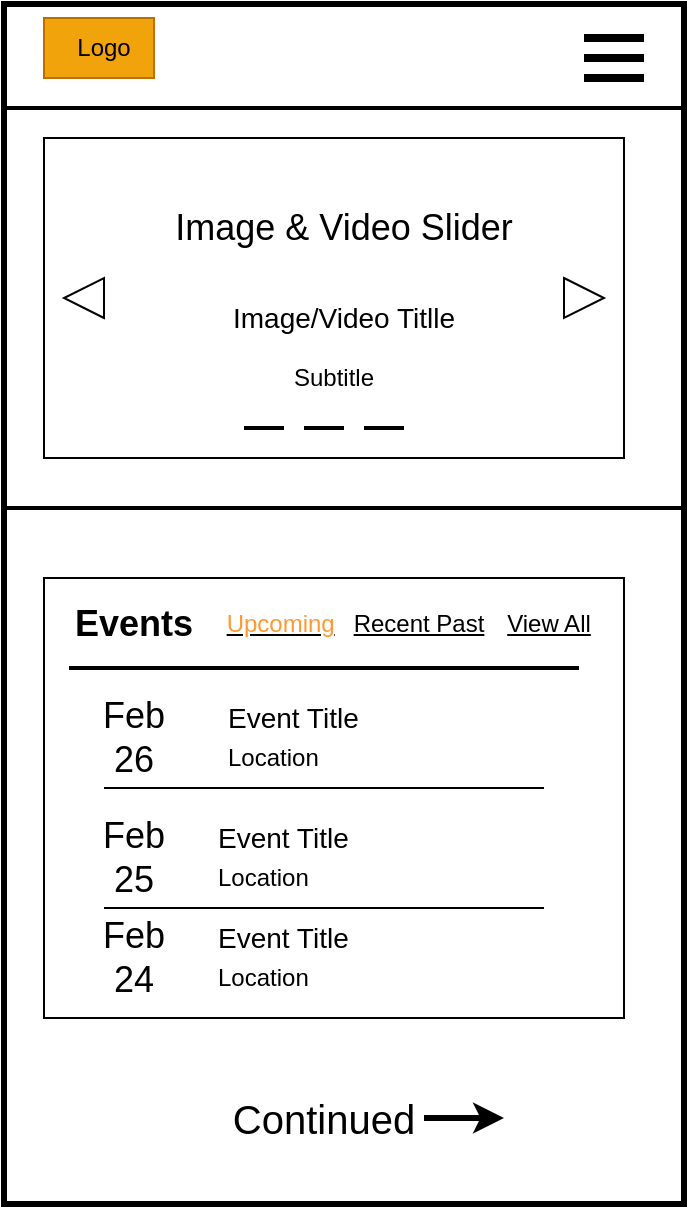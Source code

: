 <mxfile version="13.10.3" type="device" pages="2"><diagram id="26zLncuS-qS8-nEXBHwh" name="Homepage - Above the fold"><mxGraphModel dx="946" dy="589" grid="1" gridSize="10" guides="1" tooltips="1" connect="1" arrows="1" fold="1" page="1" pageScale="1" pageWidth="360" pageHeight="625" math="0" shadow="0"><root><mxCell id="0"/><mxCell id="1" parent="0"/><mxCell id="TGjDn12YiqUCwGx3uZkK-3" value="" style="rounded=0;whiteSpace=wrap;html=1;direction=west;glass=0;sketch=0;shadow=0;strokeWidth=3;" parent="1" vertex="1"><mxGeometry x="10" y="13" width="340" height="600" as="geometry"/></mxCell><mxCell id="IsgazN-03Vc7eoAL8r4k-1" value="" style="rounded=0;whiteSpace=wrap;html=1;" vertex="1" parent="1"><mxGeometry x="30" y="80" width="290" height="160" as="geometry"/></mxCell><mxCell id="IsgazN-03Vc7eoAL8r4k-2" value="&lt;font style=&quot;font-size: 18px&quot;&gt;Image &amp;amp; Video Slider&lt;/font&gt;" style="text;html=1;strokeColor=none;fillColor=none;align=center;verticalAlign=middle;whiteSpace=wrap;rounded=0;" vertex="1" parent="1"><mxGeometry x="90" y="100" width="180" height="50" as="geometry"/></mxCell><mxCell id="IsgazN-03Vc7eoAL8r4k-3" value="&lt;font style=&quot;font-size: 14px&quot;&gt;Image/Video Titlle&lt;/font&gt;" style="text;html=1;strokeColor=none;fillColor=none;align=center;verticalAlign=middle;whiteSpace=wrap;rounded=0;" vertex="1" parent="1"><mxGeometry x="90" y="150" width="180" height="40" as="geometry"/></mxCell><mxCell id="IsgazN-03Vc7eoAL8r4k-4" value="&lt;span&gt;Subtitle&lt;/span&gt;" style="text;html=1;strokeColor=none;fillColor=none;align=center;verticalAlign=middle;whiteSpace=wrap;rounded=0;" vertex="1" parent="1"><mxGeometry x="155" y="190" width="40" height="20" as="geometry"/></mxCell><mxCell id="IsgazN-03Vc7eoAL8r4k-9" value="" style="line;strokeWidth=2;html=1;" vertex="1" parent="1"><mxGeometry x="130" y="220" width="20" height="10" as="geometry"/></mxCell><mxCell id="IsgazN-03Vc7eoAL8r4k-10" value="" style="line;strokeWidth=2;html=1;" vertex="1" parent="1"><mxGeometry x="160" y="220" width="20" height="10" as="geometry"/></mxCell><mxCell id="IsgazN-03Vc7eoAL8r4k-11" value="" style="line;strokeWidth=2;html=1;" vertex="1" parent="1"><mxGeometry x="190" y="220" width="20" height="10" as="geometry"/></mxCell><mxCell id="IsgazN-03Vc7eoAL8r4k-15" value="" style="triangle;whiteSpace=wrap;html=1;" vertex="1" parent="1"><mxGeometry x="290" y="150" width="20" height="20" as="geometry"/></mxCell><mxCell id="IsgazN-03Vc7eoAL8r4k-16" value="" style="triangle;whiteSpace=wrap;html=1;direction=west;" vertex="1" parent="1"><mxGeometry x="40" y="150" width="20" height="20" as="geometry"/></mxCell><mxCell id="IsgazN-03Vc7eoAL8r4k-17" value="" style="line;strokeWidth=2;html=1;" vertex="1" parent="1"><mxGeometry x="10" y="260" width="340" height="10" as="geometry"/></mxCell><mxCell id="IsgazN-03Vc7eoAL8r4k-18" value="" style="rounded=0;whiteSpace=wrap;html=1;" vertex="1" parent="1"><mxGeometry x="30" y="300" width="290" height="220" as="geometry"/></mxCell><mxCell id="IsgazN-03Vc7eoAL8r4k-19" value="" style="line;strokeWidth=2;html=1;" vertex="1" parent="1"><mxGeometry x="42.5" y="340" width="255" height="10" as="geometry"/></mxCell><mxCell id="IsgazN-03Vc7eoAL8r4k-20" value="&lt;b&gt;&lt;font style=&quot;font-size: 18px&quot;&gt;Events&lt;/font&gt;&lt;/b&gt;" style="text;html=1;strokeColor=none;fillColor=none;align=center;verticalAlign=middle;whiteSpace=wrap;rounded=0;" vertex="1" parent="1"><mxGeometry x="50" y="313" width="50" height="20" as="geometry"/></mxCell><mxCell id="IsgazN-03Vc7eoAL8r4k-21" value="&lt;u&gt;&lt;font color=&quot;#ff9933&quot;&gt;Upcoming&lt;/font&gt;&lt;/u&gt;&amp;nbsp;" style="text;html=1;strokeColor=none;fillColor=none;align=center;verticalAlign=middle;whiteSpace=wrap;rounded=0;" vertex="1" parent="1"><mxGeometry x="130" y="313" width="40" height="20" as="geometry"/></mxCell><mxCell id="IsgazN-03Vc7eoAL8r4k-22" value="&lt;u&gt;Recent Past&lt;/u&gt;" style="text;html=1;strokeColor=none;fillColor=none;align=center;verticalAlign=middle;whiteSpace=wrap;rounded=0;" vertex="1" parent="1"><mxGeometry x="180" y="313" width="75" height="20" as="geometry"/></mxCell><mxCell id="IsgazN-03Vc7eoAL8r4k-23" value="&lt;u&gt;View All&lt;/u&gt;" style="text;html=1;strokeColor=none;fillColor=none;align=center;verticalAlign=middle;whiteSpace=wrap;rounded=0;" vertex="1" parent="1"><mxGeometry x="245" y="313" width="75" height="20" as="geometry"/></mxCell><mxCell id="IsgazN-03Vc7eoAL8r4k-26" value="" style="line;strokeWidth=1;html=1;" vertex="1" parent="1"><mxGeometry x="60" y="400" width="220" height="10" as="geometry"/></mxCell><mxCell id="IsgazN-03Vc7eoAL8r4k-28" value="&lt;font style=&quot;font-size: 18px&quot;&gt;Feb&lt;br&gt;26&lt;/font&gt;" style="text;html=1;strokeColor=none;fillColor=none;align=center;verticalAlign=middle;whiteSpace=wrap;rounded=0;" vertex="1" parent="1"><mxGeometry x="55" y="370" width="40" height="20" as="geometry"/></mxCell><mxCell id="IsgazN-03Vc7eoAL8r4k-29" value="&lt;font style=&quot;font-size: 14px&quot;&gt;Event Title&lt;/font&gt;" style="text;html=1;strokeColor=none;fillColor=none;align=left;verticalAlign=middle;whiteSpace=wrap;rounded=0;" vertex="1" parent="1"><mxGeometry x="120" y="360" width="80" height="20" as="geometry"/></mxCell><mxCell id="IsgazN-03Vc7eoAL8r4k-30" value="&lt;font style=&quot;font-size: 12px&quot;&gt;Location&lt;/font&gt;" style="text;html=1;strokeColor=none;fillColor=none;align=left;verticalAlign=middle;whiteSpace=wrap;rounded=0;" vertex="1" parent="1"><mxGeometry x="120" y="380" width="80" height="20" as="geometry"/></mxCell><mxCell id="IsgazN-03Vc7eoAL8r4k-31" value="" style="line;strokeWidth=1;html=1;" vertex="1" parent="1"><mxGeometry x="60" y="460" width="220" height="10" as="geometry"/></mxCell><mxCell id="IsgazN-03Vc7eoAL8r4k-32" value="&lt;font style=&quot;font-size: 18px&quot;&gt;Feb&lt;br&gt;25&lt;/font&gt;" style="text;html=1;strokeColor=none;fillColor=none;align=center;verticalAlign=middle;whiteSpace=wrap;rounded=0;" vertex="1" parent="1"><mxGeometry x="55" y="430" width="40" height="20" as="geometry"/></mxCell><mxCell id="IsgazN-03Vc7eoAL8r4k-33" value="&lt;font style=&quot;font-size: 14px&quot;&gt;Event Title&lt;/font&gt;" style="text;html=1;strokeColor=none;fillColor=none;align=left;verticalAlign=middle;whiteSpace=wrap;rounded=0;" vertex="1" parent="1"><mxGeometry x="115" y="420" width="80" height="20" as="geometry"/></mxCell><mxCell id="IsgazN-03Vc7eoAL8r4k-34" value="&lt;font style=&quot;font-size: 12px&quot;&gt;Location&lt;/font&gt;" style="text;html=1;strokeColor=none;fillColor=none;align=left;verticalAlign=middle;whiteSpace=wrap;rounded=0;" vertex="1" parent="1"><mxGeometry x="115" y="440" width="80" height="20" as="geometry"/></mxCell><mxCell id="IsgazN-03Vc7eoAL8r4k-35" value="&lt;font style=&quot;font-size: 18px&quot;&gt;Feb&lt;br&gt;24&lt;/font&gt;" style="text;html=1;strokeColor=none;fillColor=none;align=center;verticalAlign=middle;whiteSpace=wrap;rounded=0;" vertex="1" parent="1"><mxGeometry x="55" y="480" width="40" height="20" as="geometry"/></mxCell><mxCell id="IsgazN-03Vc7eoAL8r4k-37" value="&lt;font style=&quot;font-size: 14px&quot;&gt;Event Title&lt;/font&gt;" style="text;html=1;strokeColor=none;fillColor=none;align=left;verticalAlign=middle;whiteSpace=wrap;rounded=0;" vertex="1" parent="1"><mxGeometry x="115" y="470" width="80" height="20" as="geometry"/></mxCell><mxCell id="IsgazN-03Vc7eoAL8r4k-39" value="&lt;font style=&quot;font-size: 12px&quot;&gt;Location&lt;/font&gt;" style="text;html=1;strokeColor=none;fillColor=none;align=left;verticalAlign=middle;whiteSpace=wrap;rounded=0;" vertex="1" parent="1"><mxGeometry x="115" y="490" width="80" height="20" as="geometry"/></mxCell><mxCell id="IsgazN-03Vc7eoAL8r4k-40" value="&lt;font style=&quot;font-size: 20px&quot;&gt;Continued&lt;/font&gt;" style="text;html=1;strokeColor=none;fillColor=none;align=center;verticalAlign=middle;whiteSpace=wrap;rounded=0;" vertex="1" parent="1"><mxGeometry x="150" y="560" width="40" height="20" as="geometry"/></mxCell><mxCell id="IsgazN-03Vc7eoAL8r4k-43" value="" style="line;strokeWidth=2;html=1;" vertex="1" parent="1"><mxGeometry x="10" y="60" width="340" height="10" as="geometry"/></mxCell><mxCell id="IsgazN-03Vc7eoAL8r4k-44" value="" style="rounded=0;whiteSpace=wrap;html=1;strokeWidth=1;fillColor=#f0a30a;strokeColor=#BD7000;fontColor=#ffffff;" vertex="1" parent="1"><mxGeometry x="30" y="20" width="55" height="30" as="geometry"/></mxCell><mxCell id="IsgazN-03Vc7eoAL8r4k-48" value="Logo" style="text;html=1;strokeColor=none;fillColor=none;align=center;verticalAlign=middle;whiteSpace=wrap;rounded=0;" vertex="1" parent="1"><mxGeometry x="40" y="25" width="40" height="20" as="geometry"/></mxCell><mxCell id="IsgazN-03Vc7eoAL8r4k-49" value="" style="line;strokeWidth=4;html=1;" vertex="1" parent="1"><mxGeometry x="300" y="25" width="30" height="10" as="geometry"/></mxCell><mxCell id="IsgazN-03Vc7eoAL8r4k-50" value="" style="line;strokeWidth=4;html=1;" vertex="1" parent="1"><mxGeometry x="300" y="35" width="30" height="10" as="geometry"/></mxCell><mxCell id="IsgazN-03Vc7eoAL8r4k-51" value="" style="line;strokeWidth=4;html=1;" vertex="1" parent="1"><mxGeometry x="300" y="45" width="30" height="10" as="geometry"/></mxCell><mxCell id="IsgazN-03Vc7eoAL8r4k-53" value="" style="endArrow=classic;html=1;strokeWidth=3;" edge="1" parent="1"><mxGeometry width="50" height="50" relative="1" as="geometry"><mxPoint x="220" y="570" as="sourcePoint"/><mxPoint x="260" y="570" as="targetPoint"/></mxGeometry></mxCell></root></mxGraphModel></diagram><diagram id="eeSFocnqYcf7afKlAaXB" name="Homepage - Below the fold"><mxGraphModel dx="946" dy="589" grid="1" gridSize="10" guides="1" tooltips="1" connect="1" arrows="1" fold="1" page="1" pageScale="1" pageWidth="360" pageHeight="625" math="0" shadow="0"><root><mxCell id="rwqkIsWtBp23M0rXukuH-0"/><mxCell id="rwqkIsWtBp23M0rXukuH-1" parent="rwqkIsWtBp23M0rXukuH-0"/><mxCell id="pm6cLzKg4Xy67EN8K8Zv-0" value="" style="rounded=0;whiteSpace=wrap;html=1;direction=west;glass=0;sketch=0;shadow=0;strokeWidth=3;" vertex="1" parent="rwqkIsWtBp23M0rXukuH-1"><mxGeometry x="10" y="13" width="340" height="600" as="geometry"/></mxCell><mxCell id="pm6cLzKg4Xy67EN8K8Zv-10" value="" style="line;strokeWidth=2;html=1;" vertex="1" parent="rwqkIsWtBp23M0rXukuH-1"><mxGeometry x="10" y="350" width="340" height="10" as="geometry"/></mxCell><mxCell id="pm6cLzKg4Xy67EN8K8Zv-11" value="" style="rounded=0;whiteSpace=wrap;html=1;" vertex="1" parent="rwqkIsWtBp23M0rXukuH-1"><mxGeometry x="35" y="80" width="290" height="250" as="geometry"/></mxCell><mxCell id="pm6cLzKg4Xy67EN8K8Zv-12" value="" style="line;strokeWidth=2;html=1;" vertex="1" parent="rwqkIsWtBp23M0rXukuH-1"><mxGeometry x="50" y="110" width="255" height="10" as="geometry"/></mxCell><mxCell id="pm6cLzKg4Xy67EN8K8Zv-13" value="&lt;span style=&quot;font-size: 18px&quot;&gt;&lt;b&gt;Latest News&lt;/b&gt;&lt;/span&gt;" style="text;html=1;strokeColor=none;fillColor=none;align=center;verticalAlign=middle;whiteSpace=wrap;rounded=0;" vertex="1" parent="rwqkIsWtBp23M0rXukuH-1"><mxGeometry x="55" y="90" width="115" height="20" as="geometry"/></mxCell><mxCell id="pm6cLzKg4Xy67EN8K8Zv-16" value="&lt;u&gt;View More&lt;/u&gt;" style="text;html=1;strokeColor=none;fillColor=none;align=center;verticalAlign=middle;whiteSpace=wrap;rounded=0;" vertex="1" parent="rwqkIsWtBp23M0rXukuH-1"><mxGeometry x="240" y="90" width="75" height="20" as="geometry"/></mxCell><mxCell id="pm6cLzKg4Xy67EN8K8Zv-17" value="" style="line;strokeWidth=1;html=1;" vertex="1" parent="rwqkIsWtBp23M0rXukuH-1"><mxGeometry x="60" y="180" width="230" height="10" as="geometry"/></mxCell><mxCell id="pm6cLzKg4Xy67EN8K8Zv-21" value="" style="line;strokeWidth=1;html=1;" vertex="1" parent="rwqkIsWtBp23M0rXukuH-1"><mxGeometry x="60" y="250" width="230" height="10" as="geometry"/></mxCell><mxCell id="pm6cLzKg4Xy67EN8K8Zv-29" value="" style="line;strokeWidth=2;html=1;" vertex="1" parent="rwqkIsWtBp23M0rXukuH-1"><mxGeometry x="10" y="60" width="340" height="10" as="geometry"/></mxCell><mxCell id="pm6cLzKg4Xy67EN8K8Zv-30" value="" style="rounded=0;whiteSpace=wrap;html=1;strokeWidth=1;fillColor=#f0a30a;strokeColor=#BD7000;fontColor=#ffffff;" vertex="1" parent="rwqkIsWtBp23M0rXukuH-1"><mxGeometry x="30" y="20" width="55" height="30" as="geometry"/></mxCell><mxCell id="pm6cLzKg4Xy67EN8K8Zv-31" value="Logo" style="text;html=1;strokeColor=none;fillColor=none;align=center;verticalAlign=middle;whiteSpace=wrap;rounded=0;" vertex="1" parent="rwqkIsWtBp23M0rXukuH-1"><mxGeometry x="40" y="25" width="40" height="20" as="geometry"/></mxCell><mxCell id="pm6cLzKg4Xy67EN8K8Zv-32" value="" style="line;strokeWidth=4;html=1;" vertex="1" parent="rwqkIsWtBp23M0rXukuH-1"><mxGeometry x="300" y="25" width="30" height="10" as="geometry"/></mxCell><mxCell id="pm6cLzKg4Xy67EN8K8Zv-33" value="" style="line;strokeWidth=4;html=1;" vertex="1" parent="rwqkIsWtBp23M0rXukuH-1"><mxGeometry x="300" y="35" width="30" height="10" as="geometry"/></mxCell><mxCell id="pm6cLzKg4Xy67EN8K8Zv-34" value="" style="line;strokeWidth=4;html=1;" vertex="1" parent="rwqkIsWtBp23M0rXukuH-1"><mxGeometry x="300" y="45" width="30" height="10" as="geometry"/></mxCell><mxCell id="kJWOTuCMdrS5kCHkaxyj-6" value="&lt;font style=&quot;font-size: 16px&quot;&gt;News Title&lt;/font&gt;" style="text;html=1;strokeColor=none;fillColor=none;align=left;verticalAlign=middle;whiteSpace=wrap;rounded=0;" vertex="1" parent="rwqkIsWtBp23M0rXukuH-1"><mxGeometry x="60" y="270" width="80" height="20" as="geometry"/></mxCell><mxCell id="kJWOTuCMdrS5kCHkaxyj-7" value="&lt;font style=&quot;font-size: 13px&quot;&gt;Excerpt&lt;/font&gt;" style="text;html=1;strokeColor=none;fillColor=none;align=left;verticalAlign=middle;whiteSpace=wrap;rounded=0;" vertex="1" parent="rwqkIsWtBp23M0rXukuH-1"><mxGeometry x="60" y="293" width="80" height="20" as="geometry"/></mxCell><mxCell id="kJWOTuCMdrS5kCHkaxyj-12" value="" style="shape=image;html=1;verticalAlign=top;verticalLabelPosition=bottom;labelBackgroundColor=#ffffff;imageAspect=0;aspect=fixed;image=https://cdn4.iconfinder.com/data/icons/glyphs/24/icons_pic-128.png;strokeColor=#FF9933;strokeWidth=4;" vertex="1" parent="rwqkIsWtBp23M0rXukuH-1"><mxGeometry x="230" y="270" width="48" height="48" as="geometry"/></mxCell><mxCell id="kJWOTuCMdrS5kCHkaxyj-14" value="" style="shape=image;html=1;verticalAlign=top;verticalLabelPosition=bottom;labelBackgroundColor=#ffffff;imageAspect=0;aspect=fixed;image=https://cdn4.iconfinder.com/data/icons/glyphs/24/icons_pic-128.png;strokeColor=#FF9933;strokeWidth=4;" vertex="1" parent="rwqkIsWtBp23M0rXukuH-1"><mxGeometry x="230" y="200" width="48" height="48" as="geometry"/></mxCell><mxCell id="kJWOTuCMdrS5kCHkaxyj-15" value="&lt;font style=&quot;font-size: 16px&quot;&gt;News Title&lt;/font&gt;" style="text;html=1;strokeColor=none;fillColor=none;align=left;verticalAlign=middle;whiteSpace=wrap;rounded=0;" vertex="1" parent="rwqkIsWtBp23M0rXukuH-1"><mxGeometry x="60" y="200" width="80" height="20" as="geometry"/></mxCell><mxCell id="kJWOTuCMdrS5kCHkaxyj-16" value="&lt;font style=&quot;font-size: 13px&quot;&gt;Excerpt&lt;/font&gt;" style="text;html=1;strokeColor=none;fillColor=none;align=left;verticalAlign=middle;whiteSpace=wrap;rounded=0;" vertex="1" parent="rwqkIsWtBp23M0rXukuH-1"><mxGeometry x="60" y="220" width="80" height="20" as="geometry"/></mxCell><mxCell id="kJWOTuCMdrS5kCHkaxyj-17" value="" style="shape=image;html=1;verticalAlign=top;verticalLabelPosition=bottom;labelBackgroundColor=#ffffff;imageAspect=0;aspect=fixed;image=https://cdn4.iconfinder.com/data/icons/glyphs/24/icons_pic-128.png;strokeColor=#FF9933;strokeWidth=4;" vertex="1" parent="rwqkIsWtBp23M0rXukuH-1"><mxGeometry x="230" y="126" width="48" height="48" as="geometry"/></mxCell><mxCell id="kJWOTuCMdrS5kCHkaxyj-18" value="&lt;font style=&quot;font-size: 16px&quot;&gt;News Title&lt;/font&gt;" style="text;html=1;strokeColor=none;fillColor=none;align=left;verticalAlign=middle;whiteSpace=wrap;rounded=0;" vertex="1" parent="rwqkIsWtBp23M0rXukuH-1"><mxGeometry x="60" y="130" width="80" height="20" as="geometry"/></mxCell><mxCell id="kJWOTuCMdrS5kCHkaxyj-19" value="&lt;font style=&quot;font-size: 13px&quot;&gt;Excerpt&lt;/font&gt;" style="text;html=1;strokeColor=none;fillColor=none;align=left;verticalAlign=middle;whiteSpace=wrap;rounded=0;" vertex="1" parent="rwqkIsWtBp23M0rXukuH-1"><mxGeometry x="60" y="154" width="80" height="20" as="geometry"/></mxCell><mxCell id="kJWOTuCMdrS5kCHkaxyj-20" value="&lt;font style=&quot;font-size: 20px&quot;&gt;About&lt;/font&gt;" style="text;html=1;strokeColor=none;fillColor=none;align=center;verticalAlign=middle;whiteSpace=wrap;rounded=0;" vertex="1" parent="rwqkIsWtBp23M0rXukuH-1"><mxGeometry x="150" y="370" width="50" height="20" as="geometry"/></mxCell><mxCell id="kJWOTuCMdrS5kCHkaxyj-21" value="&lt;span style=&quot;font-family: &amp;#34;verdana&amp;#34; , &amp;#34;geneva&amp;#34; , sans-serif ; text-align: left ; background-color: rgb(255 , 255 , 255)&quot;&gt;&lt;font style=&quot;font-size: 12px&quot;&gt;Lorem ipsum dolor sit amet, consectetuer adipiscing elit. Aenean commodo ligula eget dolor. Aenean massa.&lt;/font&gt;&lt;/span&gt;" style="text;html=1;strokeColor=none;fillColor=none;align=center;verticalAlign=middle;whiteSpace=wrap;rounded=0;" vertex="1" parent="rwqkIsWtBp23M0rXukuH-1"><mxGeometry x="50" y="400" width="280" height="70" as="geometry"/></mxCell><mxCell id="kJWOTuCMdrS5kCHkaxyj-22" value="" style="shape=image;html=1;verticalAlign=top;verticalLabelPosition=bottom;labelBackgroundColor=#ffffff;imageAspect=0;aspect=fixed;image=https://cdn0.iconfinder.com/data/icons/notification-8/20/copyright-128.png;strokeColor=#FF9933;strokeWidth=4;" vertex="1" parent="rwqkIsWtBp23M0rXukuH-1"><mxGeometry x="112" y="500" width="18" height="18" as="geometry"/></mxCell><mxCell id="kJWOTuCMdrS5kCHkaxyj-24" value="&lt;font color=&quot;#999999&quot; style=&quot;font-size: 14px&quot;&gt;2021 Copyright :&lt;/font&gt;" style="text;html=1;strokeColor=none;fillColor=none;align=center;verticalAlign=middle;whiteSpace=wrap;rounded=0;" vertex="1" parent="rwqkIsWtBp23M0rXukuH-1"><mxGeometry x="130" y="500" width="110" height="20" as="geometry"/></mxCell><mxCell id="kJWOTuCMdrS5kCHkaxyj-25" value="&lt;font style=&quot;font-size: 15px&quot;&gt;rvkroots&lt;/font&gt;.org" style="text;html=1;strokeColor=none;fillColor=none;align=center;verticalAlign=middle;whiteSpace=wrap;rounded=0;" vertex="1" parent="rwqkIsWtBp23M0rXukuH-1"><mxGeometry x="150" y="530" width="40" height="20" as="geometry"/></mxCell><mxCell id="kJWOTuCMdrS5kCHkaxyj-26" value="" style="shape=image;html=1;verticalAlign=top;verticalLabelPosition=bottom;labelBackgroundColor=#ffffff;imageAspect=0;aspect=fixed;image=https://cdn1.iconfinder.com/data/icons/social-media-rounded-corners/512/Rounded_Linkedin2_svg-128.png;strokeColor=#FF9933;strokeWidth=4;" vertex="1" parent="rwqkIsWtBp23M0rXukuH-1"><mxGeometry x="112" y="560" width="28" height="28" as="geometry"/></mxCell><mxCell id="kJWOTuCMdrS5kCHkaxyj-29" value="" style="shape=image;html=1;verticalAlign=top;verticalLabelPosition=bottom;labelBackgroundColor=#ffffff;imageAspect=0;aspect=fixed;image=https://cdn1.iconfinder.com/data/icons/social-media-rounded-corners/512/Rounded_Facebook_svg-128.png;strokeColor=#FF9933;strokeWidth=4;" vertex="1" parent="rwqkIsWtBp23M0rXukuH-1"><mxGeometry x="156" y="560" width="28" height="28" as="geometry"/></mxCell><mxCell id="kJWOTuCMdrS5kCHkaxyj-30" value="" style="shape=image;html=1;verticalAlign=top;verticalLabelPosition=bottom;labelBackgroundColor=#ffffff;imageAspect=0;aspect=fixed;image=https://cdn1.iconfinder.com/data/icons/social-media-rounded-corners/512/Rounded_Twitter5_svg-128.png;strokeColor=#FF9933;strokeWidth=4;" vertex="1" parent="rwqkIsWtBp23M0rXukuH-1"><mxGeometry x="202" y="560" width="28" height="28" as="geometry"/></mxCell></root></mxGraphModel></diagram></mxfile>
